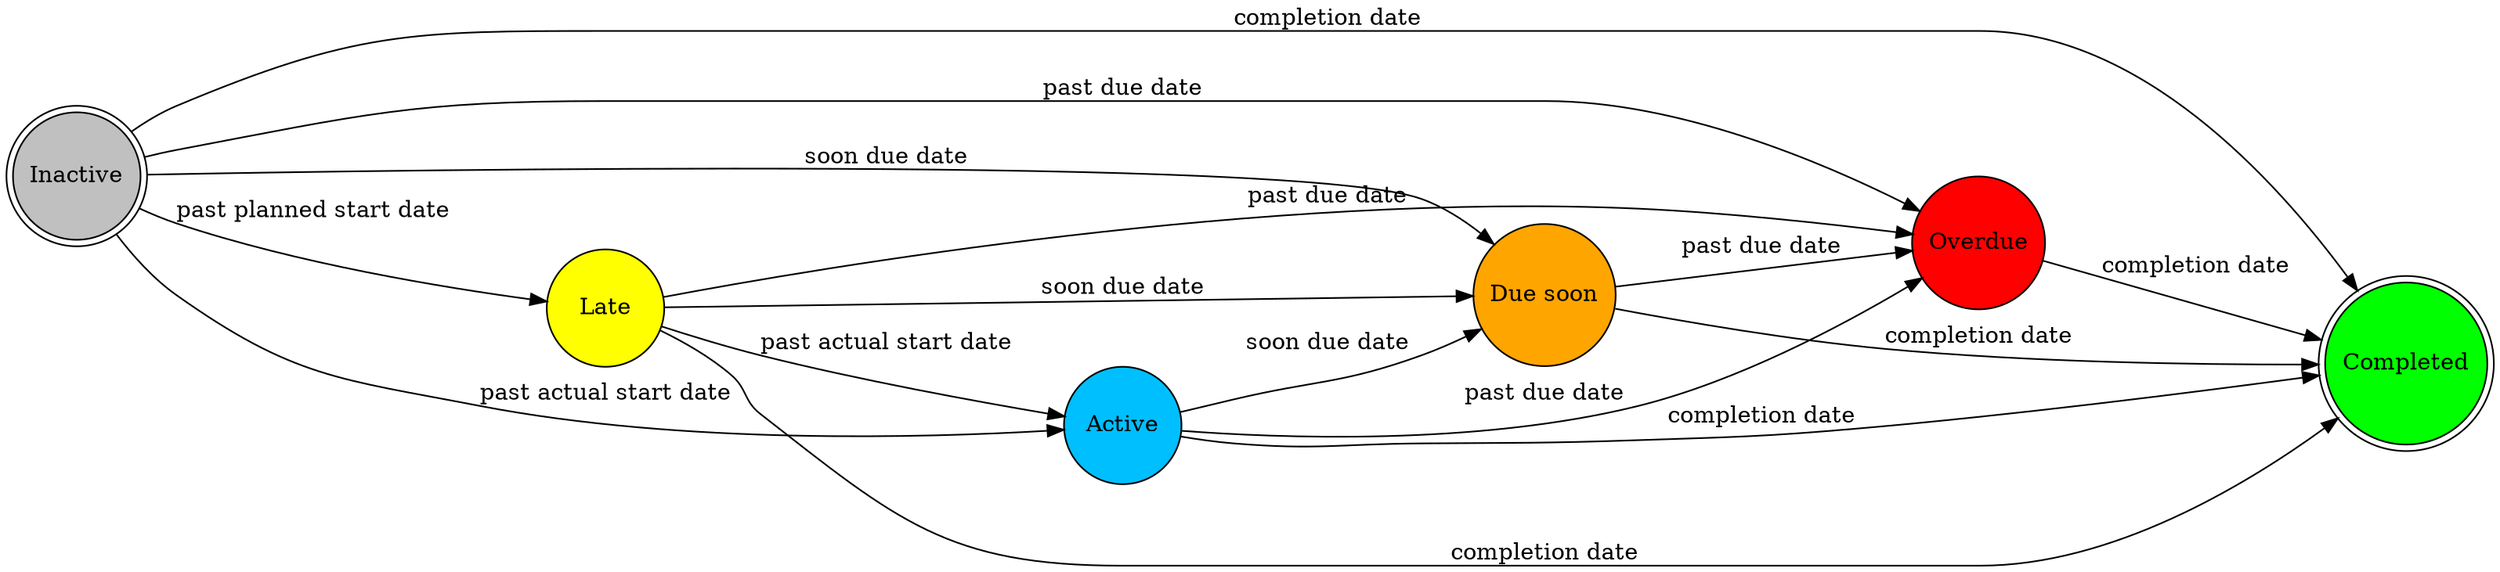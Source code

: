 digraph task_states {
    rankdir=LR;
    node [shape = circle, width = 1];
    Inactive [shape = doublecircle, style = filled, fillcolor = grey];
    Late [style = filled, fillcolor = yellow];
    Active [style = filled, fillcolor = deepskyblue];
    "Due soon" [style = filled, fillcolor = orange];
    Overdue [style = filled, fillcolor = red];
    Completed [shape = doublecircle, style = filled, fillcolor = green];

    Inactive -> Late [ label = "past planned start date" ];
    Inactive -> Active [ label = "past actual start date" ];
    Inactive -> "Due soon" [ label = "soon due date" ];
    Inactive -> Overdue [ label = "past due date" ];
    Inactive -> Completed [ label = "completion date" ];
    Late -> Active [ label = "past actual start date" ];
    Late -> "Due soon" [ label = "soon due date" ];
    Late -> Overdue [ label = "past due date" ];
    Late -> Completed [ label = "completion date" ];
    Active -> "Due soon" [ label = "soon due date" ];
    Active -> Overdue [ label = "past due date" ];
    Active -> Completed [ label = "completion date" ];
    "Due soon" -> Overdue [ label = "past due date" ];
    "Due soon" -> Completed [ label = "completion date" ];
    Overdue -> Completed [ label = "completion date" ];
}
